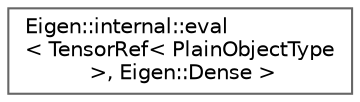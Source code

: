 digraph "类继承关系图"
{
 // LATEX_PDF_SIZE
  bgcolor="transparent";
  edge [fontname=Helvetica,fontsize=10,labelfontname=Helvetica,labelfontsize=10];
  node [fontname=Helvetica,fontsize=10,shape=box,height=0.2,width=0.4];
  rankdir="LR";
  Node0 [id="Node000000",label="Eigen::internal::eval\l\< TensorRef\< PlainObjectType\l \>, Eigen::Dense \>",height=0.2,width=0.4,color="grey40", fillcolor="white", style="filled",URL="$struct_eigen_1_1internal_1_1eval_3_01_tensor_ref_3_01_plain_object_type_01_4_00_01_eigen_1_1_dense_01_4.html",tooltip=" "];
}
